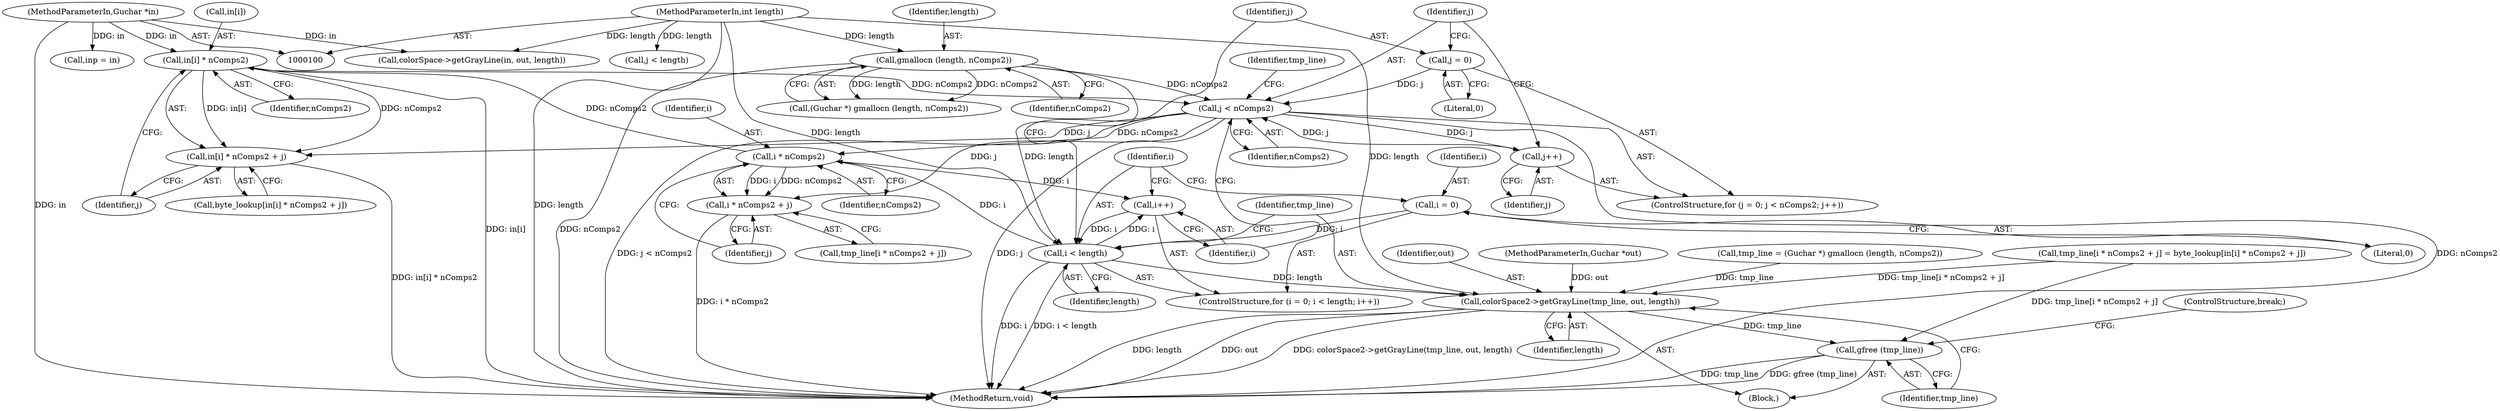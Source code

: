 digraph "0_poppler_7b2d314a61fd0e12f47c62996cb49ec0d1ba747a_5@array" {
"1000152" [label="(Call,in[i] * nComps2)"];
"1000101" [label="(MethodParameterIn,Guchar *in)"];
"1000145" [label="(Call,i * nComps2)"];
"1000125" [label="(Call,i < length)"];
"1000122" [label="(Call,i = 0)"];
"1000128" [label="(Call,i++)"];
"1000118" [label="(Call,gmallocn (length, nComps2))"];
"1000103" [label="(MethodParameterIn,int length)"];
"1000135" [label="(Call,j < nComps2)"];
"1000138" [label="(Call,j++)"];
"1000132" [label="(Call,j = 0)"];
"1000152" [label="(Call,in[i] * nComps2)"];
"1000158" [label="(Call,colorSpace2->getGrayLine(tmp_line, out, length))"];
"1000162" [label="(Call,gfree (tmp_line))"];
"1000144" [label="(Call,i * nComps2 + j)"];
"1000151" [label="(Call,in[i] * nComps2 + j)"];
"1000157" [label="(Identifier,j)"];
"1000101" [label="(MethodParameterIn,Guchar *in)"];
"1000141" [label="(Call,tmp_line[i * nComps2 + j] = byte_lookup[in[i] * nComps2 + j])"];
"1000162" [label="(Call,gfree (tmp_line))"];
"1000142" [label="(Call,tmp_line[i * nComps2 + j])"];
"1000119" [label="(Identifier,length)"];
"1000138" [label="(Call,j++)"];
"1000153" [label="(Call,in[i])"];
"1000156" [label="(Identifier,nComps2)"];
"1000103" [label="(MethodParameterIn,int length)"];
"1000123" [label="(Identifier,i)"];
"1000163" [label="(Identifier,tmp_line)"];
"1000118" [label="(Call,gmallocn (length, nComps2))"];
"1000173" [label="(Call,j < length)"];
"1000136" [label="(Identifier,j)"];
"1000161" [label="(Identifier,length)"];
"1000135" [label="(Call,j < nComps2)"];
"1000129" [label="(Identifier,i)"];
"1000151" [label="(Call,in[i] * nComps2 + j)"];
"1000206" [label="(MethodReturn,void)"];
"1000164" [label="(ControlStructure,break;)"];
"1000147" [label="(Identifier,nComps2)"];
"1000111" [label="(Block,)"];
"1000160" [label="(Identifier,out)"];
"1000131" [label="(ControlStructure,for (j = 0; j < nComps2; j++))"];
"1000133" [label="(Identifier,j)"];
"1000134" [label="(Literal,0)"];
"1000145" [label="(Call,i * nComps2)"];
"1000149" [label="(Call,byte_lookup[in[i] * nComps2 + j])"];
"1000122" [label="(Call,i = 0)"];
"1000128" [label="(Call,i++)"];
"1000152" [label="(Call,in[i] * nComps2)"];
"1000126" [label="(Identifier,i)"];
"1000102" [label="(MethodParameterIn,Guchar *out)"];
"1000201" [label="(Call,colorSpace->getGrayLine(in, out, length))"];
"1000125" [label="(Call,i < length)"];
"1000158" [label="(Call,colorSpace2->getGrayLine(tmp_line, out, length))"];
"1000116" [label="(Call,(Guchar *) gmallocn (length, nComps2))"];
"1000132" [label="(Call,j = 0)"];
"1000120" [label="(Identifier,nComps2)"];
"1000139" [label="(Identifier,j)"];
"1000137" [label="(Identifier,nComps2)"];
"1000127" [label="(Identifier,length)"];
"1000148" [label="(Identifier,j)"];
"1000114" [label="(Call,tmp_line = (Guchar *) gmallocn (length, nComps2))"];
"1000146" [label="(Identifier,i)"];
"1000166" [label="(Call,inp = in)"];
"1000159" [label="(Identifier,tmp_line)"];
"1000143" [label="(Identifier,tmp_line)"];
"1000121" [label="(ControlStructure,for (i = 0; i < length; i++))"];
"1000124" [label="(Literal,0)"];
"1000144" [label="(Call,i * nComps2 + j)"];
"1000152" -> "1000151"  [label="AST: "];
"1000152" -> "1000156"  [label="CFG: "];
"1000153" -> "1000152"  [label="AST: "];
"1000156" -> "1000152"  [label="AST: "];
"1000157" -> "1000152"  [label="CFG: "];
"1000152" -> "1000206"  [label="DDG: in[i]"];
"1000152" -> "1000135"  [label="DDG: nComps2"];
"1000152" -> "1000151"  [label="DDG: in[i]"];
"1000152" -> "1000151"  [label="DDG: nComps2"];
"1000101" -> "1000152"  [label="DDG: in"];
"1000145" -> "1000152"  [label="DDG: nComps2"];
"1000101" -> "1000100"  [label="AST: "];
"1000101" -> "1000206"  [label="DDG: in"];
"1000101" -> "1000166"  [label="DDG: in"];
"1000101" -> "1000201"  [label="DDG: in"];
"1000145" -> "1000144"  [label="AST: "];
"1000145" -> "1000147"  [label="CFG: "];
"1000146" -> "1000145"  [label="AST: "];
"1000147" -> "1000145"  [label="AST: "];
"1000148" -> "1000145"  [label="CFG: "];
"1000145" -> "1000128"  [label="DDG: i"];
"1000145" -> "1000144"  [label="DDG: i"];
"1000145" -> "1000144"  [label="DDG: nComps2"];
"1000125" -> "1000145"  [label="DDG: i"];
"1000135" -> "1000145"  [label="DDG: nComps2"];
"1000125" -> "1000121"  [label="AST: "];
"1000125" -> "1000127"  [label="CFG: "];
"1000126" -> "1000125"  [label="AST: "];
"1000127" -> "1000125"  [label="AST: "];
"1000133" -> "1000125"  [label="CFG: "];
"1000159" -> "1000125"  [label="CFG: "];
"1000125" -> "1000206"  [label="DDG: i"];
"1000125" -> "1000206"  [label="DDG: i < length"];
"1000122" -> "1000125"  [label="DDG: i"];
"1000128" -> "1000125"  [label="DDG: i"];
"1000118" -> "1000125"  [label="DDG: length"];
"1000103" -> "1000125"  [label="DDG: length"];
"1000125" -> "1000128"  [label="DDG: i"];
"1000125" -> "1000158"  [label="DDG: length"];
"1000122" -> "1000121"  [label="AST: "];
"1000122" -> "1000124"  [label="CFG: "];
"1000123" -> "1000122"  [label="AST: "];
"1000124" -> "1000122"  [label="AST: "];
"1000126" -> "1000122"  [label="CFG: "];
"1000128" -> "1000121"  [label="AST: "];
"1000128" -> "1000129"  [label="CFG: "];
"1000129" -> "1000128"  [label="AST: "];
"1000126" -> "1000128"  [label="CFG: "];
"1000118" -> "1000116"  [label="AST: "];
"1000118" -> "1000120"  [label="CFG: "];
"1000119" -> "1000118"  [label="AST: "];
"1000120" -> "1000118"  [label="AST: "];
"1000116" -> "1000118"  [label="CFG: "];
"1000118" -> "1000206"  [label="DDG: nComps2"];
"1000118" -> "1000116"  [label="DDG: length"];
"1000118" -> "1000116"  [label="DDG: nComps2"];
"1000103" -> "1000118"  [label="DDG: length"];
"1000118" -> "1000135"  [label="DDG: nComps2"];
"1000103" -> "1000100"  [label="AST: "];
"1000103" -> "1000206"  [label="DDG: length"];
"1000103" -> "1000158"  [label="DDG: length"];
"1000103" -> "1000173"  [label="DDG: length"];
"1000103" -> "1000201"  [label="DDG: length"];
"1000135" -> "1000131"  [label="AST: "];
"1000135" -> "1000137"  [label="CFG: "];
"1000136" -> "1000135"  [label="AST: "];
"1000137" -> "1000135"  [label="AST: "];
"1000143" -> "1000135"  [label="CFG: "];
"1000129" -> "1000135"  [label="CFG: "];
"1000135" -> "1000206"  [label="DDG: j < nComps2"];
"1000135" -> "1000206"  [label="DDG: j"];
"1000135" -> "1000206"  [label="DDG: nComps2"];
"1000138" -> "1000135"  [label="DDG: j"];
"1000132" -> "1000135"  [label="DDG: j"];
"1000135" -> "1000138"  [label="DDG: j"];
"1000135" -> "1000144"  [label="DDG: j"];
"1000135" -> "1000151"  [label="DDG: j"];
"1000138" -> "1000131"  [label="AST: "];
"1000138" -> "1000139"  [label="CFG: "];
"1000139" -> "1000138"  [label="AST: "];
"1000136" -> "1000138"  [label="CFG: "];
"1000132" -> "1000131"  [label="AST: "];
"1000132" -> "1000134"  [label="CFG: "];
"1000133" -> "1000132"  [label="AST: "];
"1000134" -> "1000132"  [label="AST: "];
"1000136" -> "1000132"  [label="CFG: "];
"1000158" -> "1000111"  [label="AST: "];
"1000158" -> "1000161"  [label="CFG: "];
"1000159" -> "1000158"  [label="AST: "];
"1000160" -> "1000158"  [label="AST: "];
"1000161" -> "1000158"  [label="AST: "];
"1000163" -> "1000158"  [label="CFG: "];
"1000158" -> "1000206"  [label="DDG: out"];
"1000158" -> "1000206"  [label="DDG: colorSpace2->getGrayLine(tmp_line, out, length)"];
"1000158" -> "1000206"  [label="DDG: length"];
"1000141" -> "1000158"  [label="DDG: tmp_line[i * nComps2 + j]"];
"1000114" -> "1000158"  [label="DDG: tmp_line"];
"1000102" -> "1000158"  [label="DDG: out"];
"1000158" -> "1000162"  [label="DDG: tmp_line"];
"1000162" -> "1000111"  [label="AST: "];
"1000162" -> "1000163"  [label="CFG: "];
"1000163" -> "1000162"  [label="AST: "];
"1000164" -> "1000162"  [label="CFG: "];
"1000162" -> "1000206"  [label="DDG: tmp_line"];
"1000162" -> "1000206"  [label="DDG: gfree (tmp_line)"];
"1000141" -> "1000162"  [label="DDG: tmp_line[i * nComps2 + j]"];
"1000144" -> "1000142"  [label="AST: "];
"1000144" -> "1000148"  [label="CFG: "];
"1000148" -> "1000144"  [label="AST: "];
"1000142" -> "1000144"  [label="CFG: "];
"1000144" -> "1000206"  [label="DDG: i * nComps2"];
"1000151" -> "1000149"  [label="AST: "];
"1000151" -> "1000157"  [label="CFG: "];
"1000157" -> "1000151"  [label="AST: "];
"1000149" -> "1000151"  [label="CFG: "];
"1000151" -> "1000206"  [label="DDG: in[i] * nComps2"];
}

